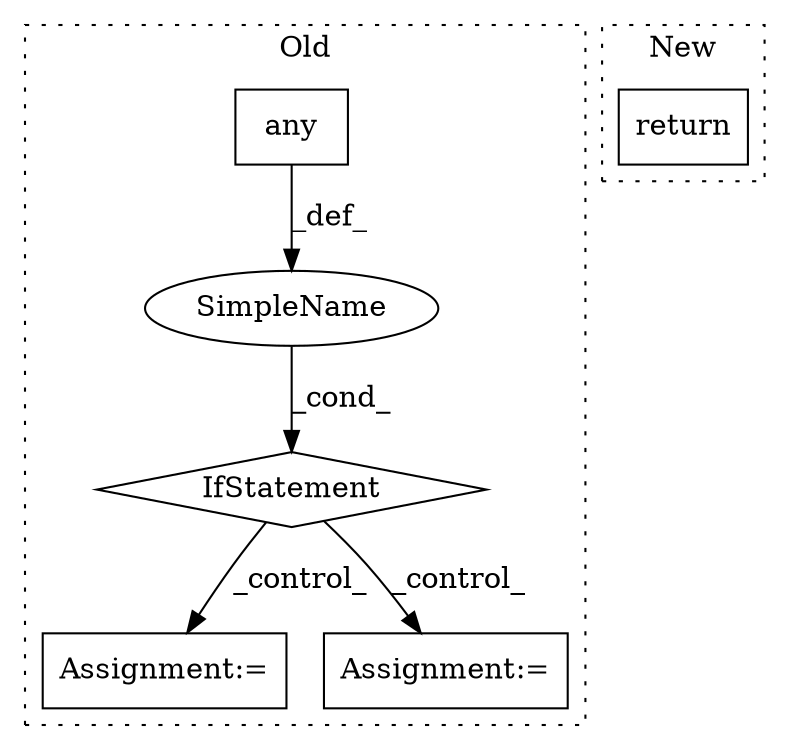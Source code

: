 digraph G {
subgraph cluster0 {
1 [label="any" a="32" s="14248,14259" l="4,1" shape="box"];
3 [label="IfStatement" a="25" s="14244,14260" l="4,2" shape="diamond"];
4 [label="SimpleName" a="42" s="" l="" shape="ellipse"];
5 [label="Assignment:=" a="7" s="14314" l="1" shape="box"];
6 [label="Assignment:=" a="7" s="14377" l="1" shape="box"];
label = "Old";
style="dotted";
}
subgraph cluster1 {
2 [label="return" a="41" s="14041" l="7" shape="box"];
label = "New";
style="dotted";
}
1 -> 4 [label="_def_"];
3 -> 5 [label="_control_"];
3 -> 6 [label="_control_"];
4 -> 3 [label="_cond_"];
}